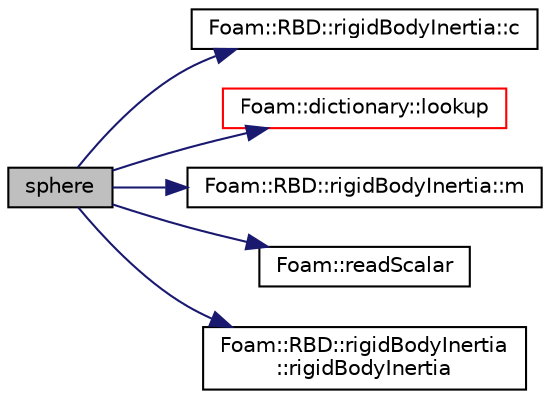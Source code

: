 digraph "sphere"
{
  bgcolor="transparent";
  edge [fontname="Helvetica",fontsize="10",labelfontname="Helvetica",labelfontsize="10"];
  node [fontname="Helvetica",fontsize="10",shape=record];
  rankdir="LR";
  Node1 [label="sphere",height=0.2,width=0.4,color="black", fillcolor="grey75", style="filled", fontcolor="black"];
  Node1 -> Node2 [color="midnightblue",fontsize="10",style="solid",fontname="Helvetica"];
  Node2 [label="Foam::RBD::rigidBodyInertia::c",height=0.2,width=0.4,color="black",URL="$a02251.html#add34303d0360fd1eb8f36db38ec401d6",tooltip="Return the centre of mass of the rigid-body. "];
  Node1 -> Node3 [color="midnightblue",fontsize="10",style="solid",fontname="Helvetica"];
  Node3 [label="Foam::dictionary::lookup",height=0.2,width=0.4,color="red",URL="$a00530.html#a8baab402d653d6e789f67c57e23a5b59",tooltip="Find and return an entry data stream. "];
  Node1 -> Node4 [color="midnightblue",fontsize="10",style="solid",fontname="Helvetica"];
  Node4 [label="Foam::RBD::rigidBodyInertia::m",height=0.2,width=0.4,color="black",URL="$a02251.html#aca818ee2e90e4b36271000448c3469ad",tooltip="Return the mass of the rigid-body. "];
  Node1 -> Node5 [color="midnightblue",fontsize="10",style="solid",fontname="Helvetica"];
  Node5 [label="Foam::readScalar",height=0.2,width=0.4,color="black",URL="$a10979.html#a828d57f6d9b9806c086a3f840a147115",tooltip="Read whole of buf as a scalar. Return true if succesful. "];
  Node1 -> Node6 [color="midnightblue",fontsize="10",style="solid",fontname="Helvetica"];
  Node6 [label="Foam::RBD::rigidBodyInertia\l::rigidBodyInertia",height=0.2,width=0.4,color="black",URL="$a02251.html#a446077cf1441d4a4f7285ed67222a338",tooltip="Null constructor, initializes to zero. "];
}
